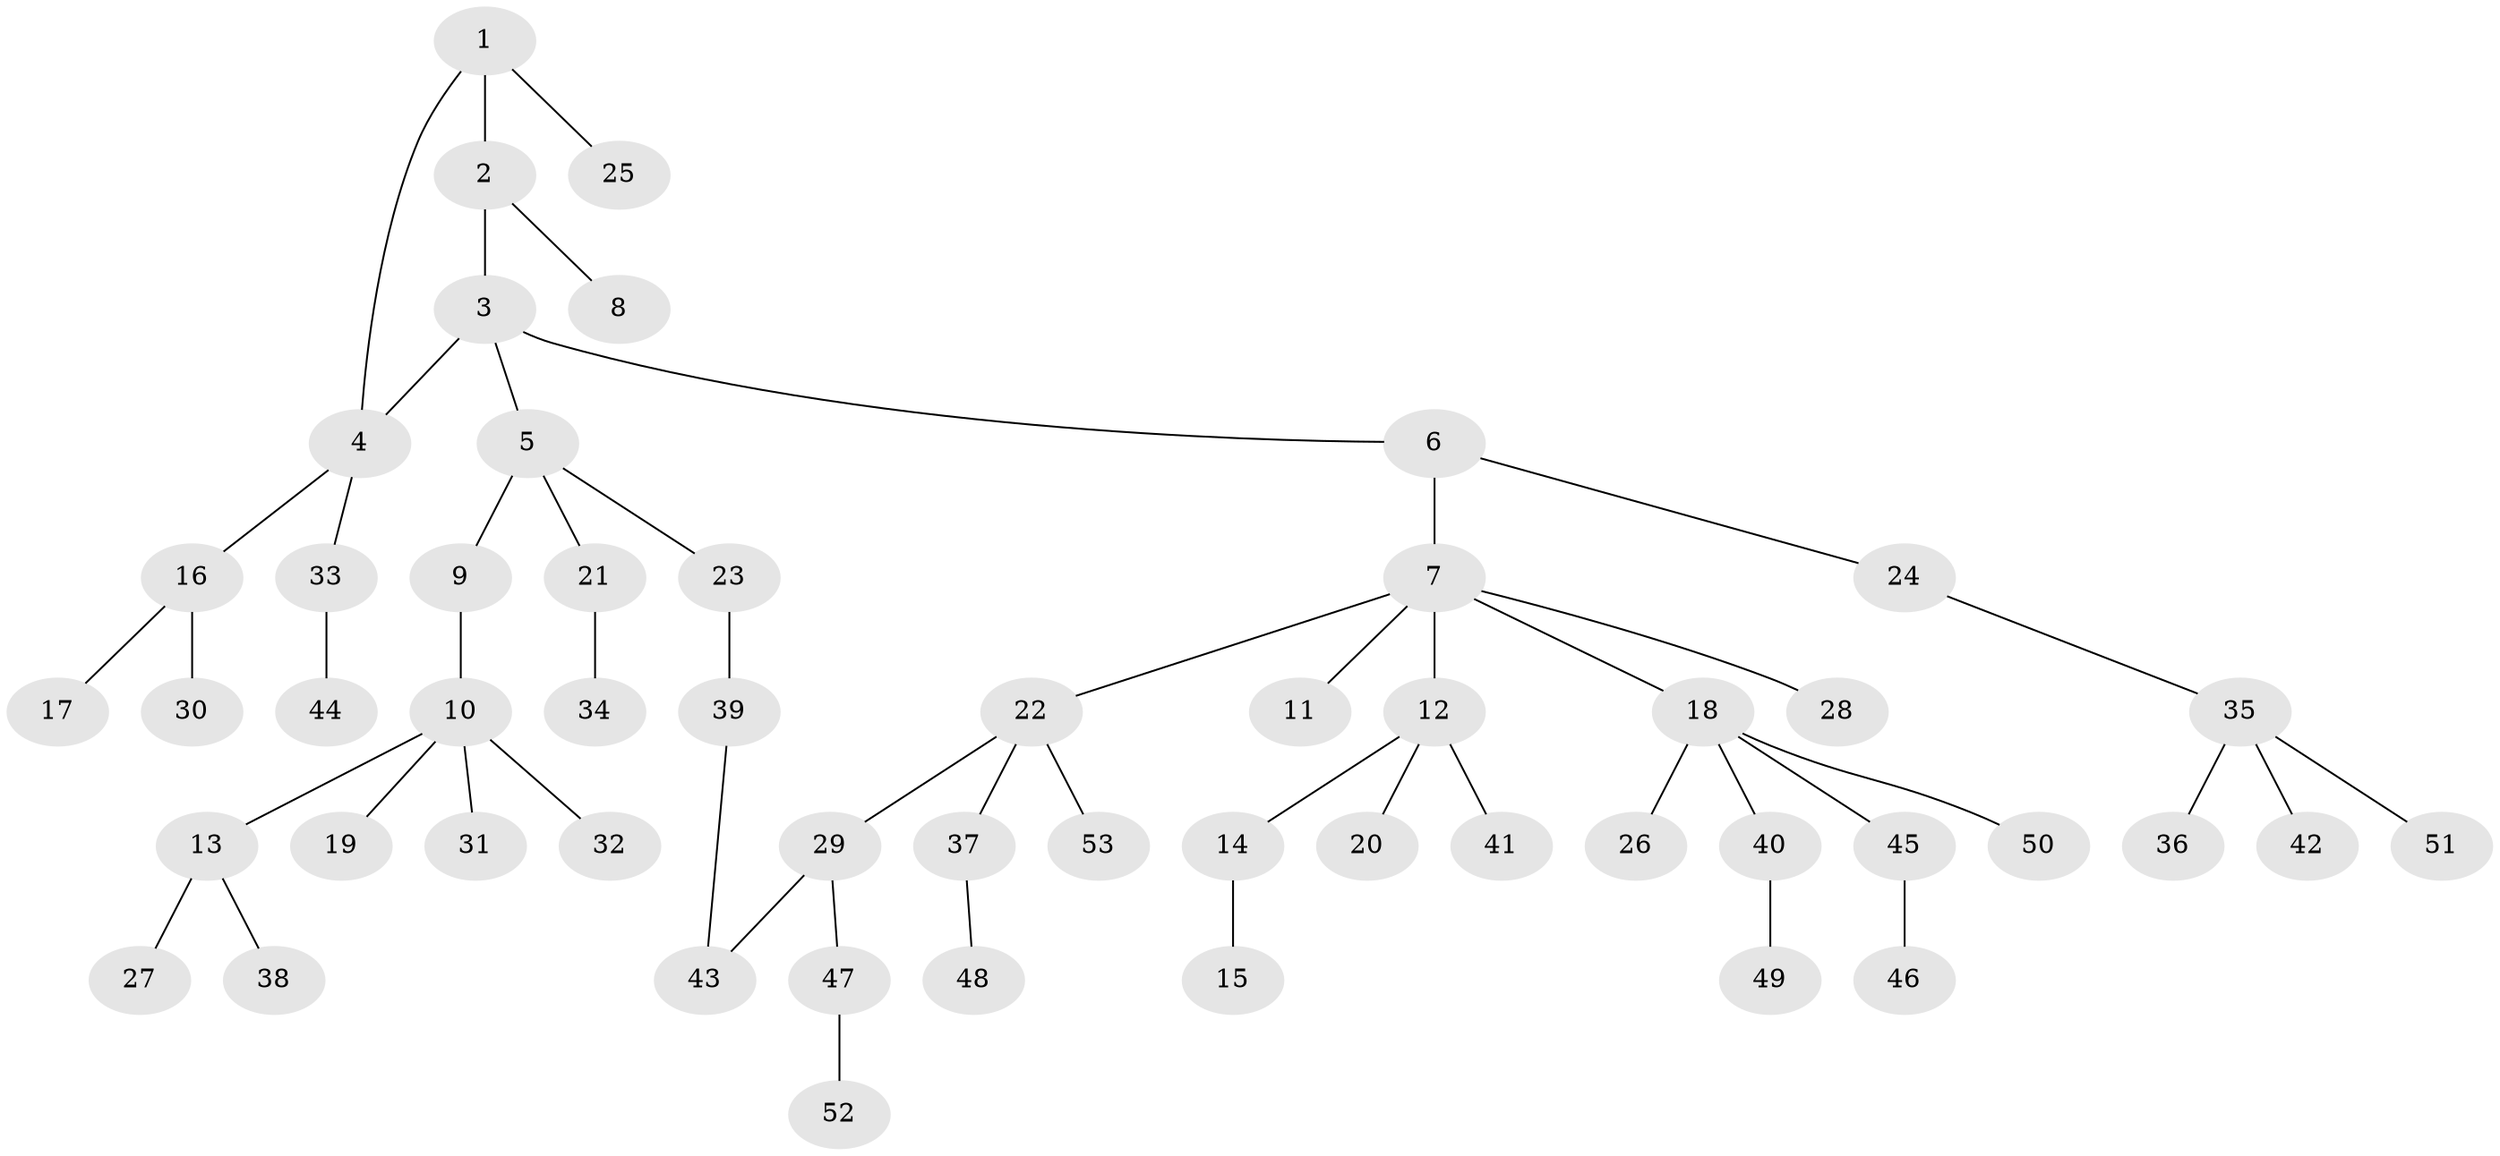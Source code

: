 // Generated by graph-tools (version 1.1) at 2025/13/03/09/25 04:13:16]
// undirected, 53 vertices, 54 edges
graph export_dot {
graph [start="1"]
  node [color=gray90,style=filled];
  1;
  2;
  3;
  4;
  5;
  6;
  7;
  8;
  9;
  10;
  11;
  12;
  13;
  14;
  15;
  16;
  17;
  18;
  19;
  20;
  21;
  22;
  23;
  24;
  25;
  26;
  27;
  28;
  29;
  30;
  31;
  32;
  33;
  34;
  35;
  36;
  37;
  38;
  39;
  40;
  41;
  42;
  43;
  44;
  45;
  46;
  47;
  48;
  49;
  50;
  51;
  52;
  53;
  1 -- 2;
  1 -- 25;
  1 -- 4;
  2 -- 3;
  2 -- 8;
  3 -- 4;
  3 -- 5;
  3 -- 6;
  4 -- 16;
  4 -- 33;
  5 -- 9;
  5 -- 21;
  5 -- 23;
  6 -- 7;
  6 -- 24;
  7 -- 11;
  7 -- 12;
  7 -- 18;
  7 -- 22;
  7 -- 28;
  9 -- 10;
  10 -- 13;
  10 -- 19;
  10 -- 31;
  10 -- 32;
  12 -- 14;
  12 -- 20;
  12 -- 41;
  13 -- 27;
  13 -- 38;
  14 -- 15;
  16 -- 17;
  16 -- 30;
  18 -- 26;
  18 -- 40;
  18 -- 45;
  18 -- 50;
  21 -- 34;
  22 -- 29;
  22 -- 37;
  22 -- 53;
  23 -- 39;
  24 -- 35;
  29 -- 47;
  29 -- 43;
  33 -- 44;
  35 -- 36;
  35 -- 42;
  35 -- 51;
  37 -- 48;
  39 -- 43;
  40 -- 49;
  45 -- 46;
  47 -- 52;
}
